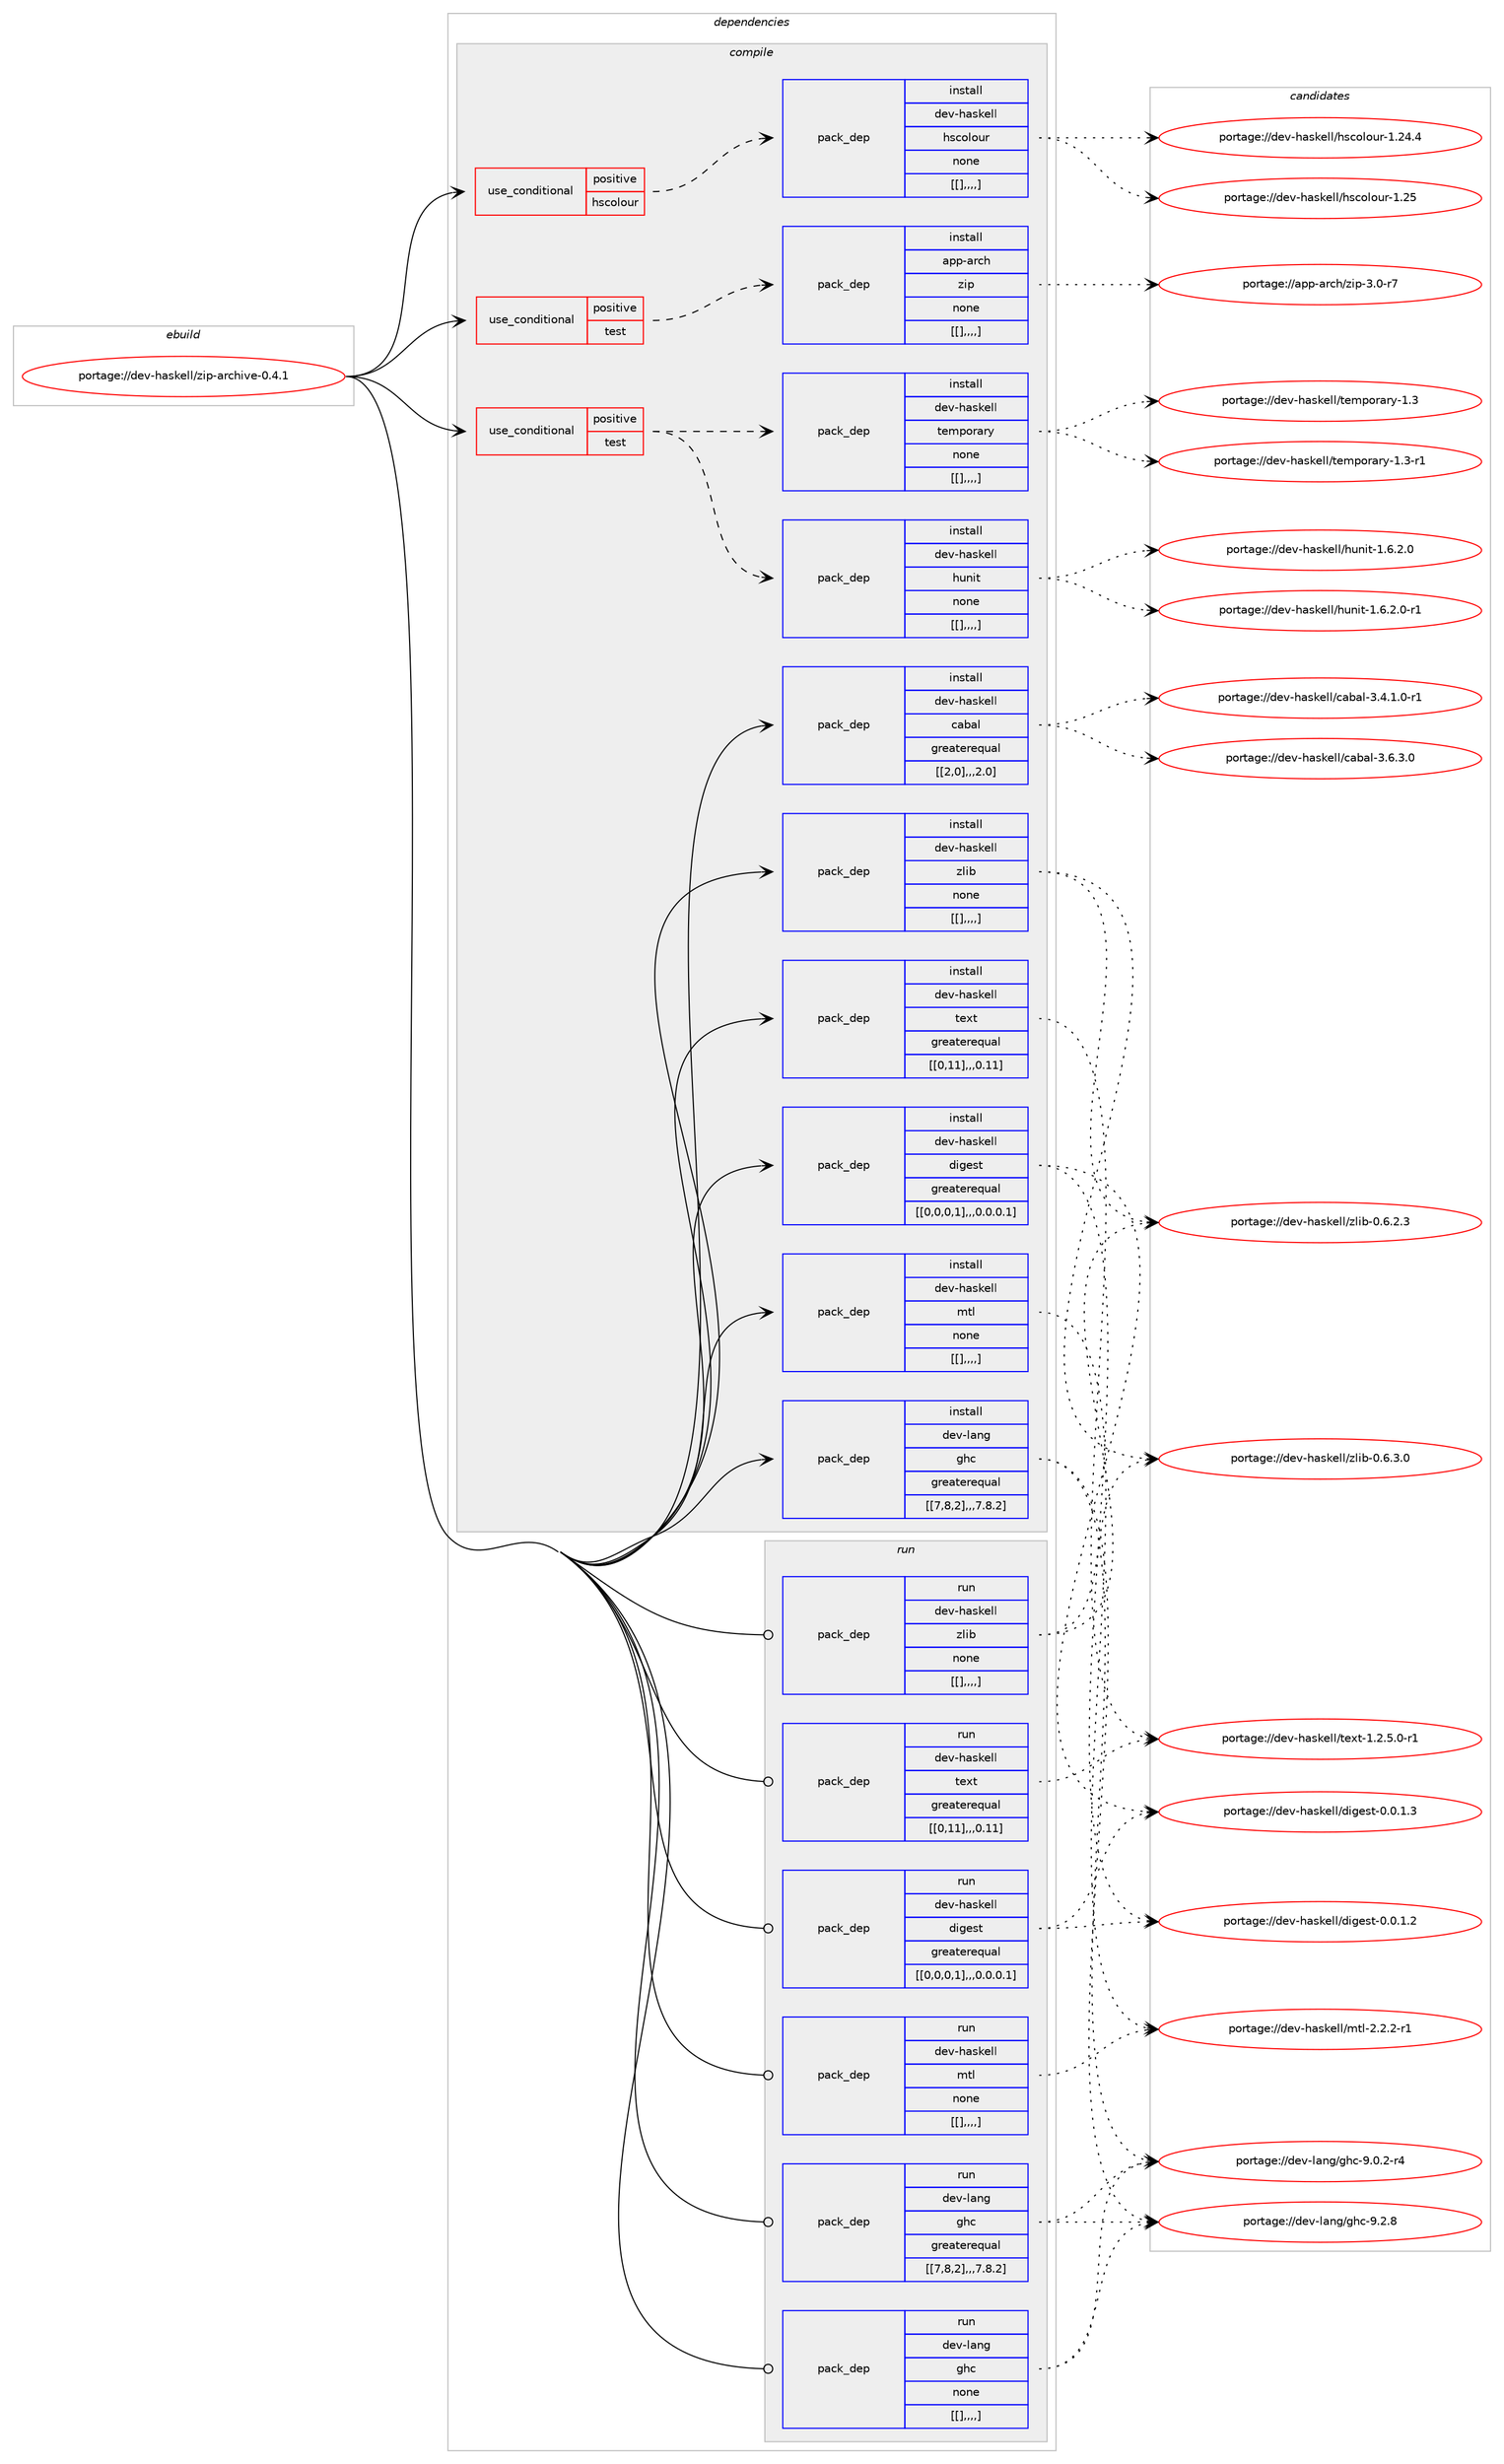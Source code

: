 digraph prolog {

# *************
# Graph options
# *************

newrank=true;
concentrate=true;
compound=true;
graph [rankdir=LR,fontname=Helvetica,fontsize=10,ranksep=1.5];#, ranksep=2.5, nodesep=0.2];
edge  [arrowhead=vee];
node  [fontname=Helvetica,fontsize=10];

# **********
# The ebuild
# **********

subgraph cluster_leftcol {
color=gray;
label=<<i>ebuild</i>>;
id [label="portage://dev-haskell/zip-archive-0.4.1", color=red, width=4, href="../dev-haskell/zip-archive-0.4.1.svg"];
}

# ****************
# The dependencies
# ****************

subgraph cluster_midcol {
color=gray;
label=<<i>dependencies</i>>;
subgraph cluster_compile {
fillcolor="#eeeeee";
style=filled;
label=<<i>compile</i>>;
subgraph cond22034 {
dependency92707 [label=<<TABLE BORDER="0" CELLBORDER="1" CELLSPACING="0" CELLPADDING="4"><TR><TD ROWSPAN="3" CELLPADDING="10">use_conditional</TD></TR><TR><TD>positive</TD></TR><TR><TD>hscolour</TD></TR></TABLE>>, shape=none, color=red];
subgraph pack69627 {
dependency92708 [label=<<TABLE BORDER="0" CELLBORDER="1" CELLSPACING="0" CELLPADDING="4" WIDTH="220"><TR><TD ROWSPAN="6" CELLPADDING="30">pack_dep</TD></TR><TR><TD WIDTH="110">install</TD></TR><TR><TD>dev-haskell</TD></TR><TR><TD>hscolour</TD></TR><TR><TD>none</TD></TR><TR><TD>[[],,,,]</TD></TR></TABLE>>, shape=none, color=blue];
}
dependency92707:e -> dependency92708:w [weight=20,style="dashed",arrowhead="vee"];
}
id:e -> dependency92707:w [weight=20,style="solid",arrowhead="vee"];
subgraph cond22035 {
dependency92709 [label=<<TABLE BORDER="0" CELLBORDER="1" CELLSPACING="0" CELLPADDING="4"><TR><TD ROWSPAN="3" CELLPADDING="10">use_conditional</TD></TR><TR><TD>positive</TD></TR><TR><TD>test</TD></TR></TABLE>>, shape=none, color=red];
subgraph pack69628 {
dependency92710 [label=<<TABLE BORDER="0" CELLBORDER="1" CELLSPACING="0" CELLPADDING="4" WIDTH="220"><TR><TD ROWSPAN="6" CELLPADDING="30">pack_dep</TD></TR><TR><TD WIDTH="110">install</TD></TR><TR><TD>app-arch</TD></TR><TR><TD>zip</TD></TR><TR><TD>none</TD></TR><TR><TD>[[],,,,]</TD></TR></TABLE>>, shape=none, color=blue];
}
dependency92709:e -> dependency92710:w [weight=20,style="dashed",arrowhead="vee"];
}
id:e -> dependency92709:w [weight=20,style="solid",arrowhead="vee"];
subgraph cond22036 {
dependency92711 [label=<<TABLE BORDER="0" CELLBORDER="1" CELLSPACING="0" CELLPADDING="4"><TR><TD ROWSPAN="3" CELLPADDING="10">use_conditional</TD></TR><TR><TD>positive</TD></TR><TR><TD>test</TD></TR></TABLE>>, shape=none, color=red];
subgraph pack69629 {
dependency92712 [label=<<TABLE BORDER="0" CELLBORDER="1" CELLSPACING="0" CELLPADDING="4" WIDTH="220"><TR><TD ROWSPAN="6" CELLPADDING="30">pack_dep</TD></TR><TR><TD WIDTH="110">install</TD></TR><TR><TD>dev-haskell</TD></TR><TR><TD>hunit</TD></TR><TR><TD>none</TD></TR><TR><TD>[[],,,,]</TD></TR></TABLE>>, shape=none, color=blue];
}
dependency92711:e -> dependency92712:w [weight=20,style="dashed",arrowhead="vee"];
subgraph pack69630 {
dependency92713 [label=<<TABLE BORDER="0" CELLBORDER="1" CELLSPACING="0" CELLPADDING="4" WIDTH="220"><TR><TD ROWSPAN="6" CELLPADDING="30">pack_dep</TD></TR><TR><TD WIDTH="110">install</TD></TR><TR><TD>dev-haskell</TD></TR><TR><TD>temporary</TD></TR><TR><TD>none</TD></TR><TR><TD>[[],,,,]</TD></TR></TABLE>>, shape=none, color=blue];
}
dependency92711:e -> dependency92713:w [weight=20,style="dashed",arrowhead="vee"];
}
id:e -> dependency92711:w [weight=20,style="solid",arrowhead="vee"];
subgraph pack69631 {
dependency92714 [label=<<TABLE BORDER="0" CELLBORDER="1" CELLSPACING="0" CELLPADDING="4" WIDTH="220"><TR><TD ROWSPAN="6" CELLPADDING="30">pack_dep</TD></TR><TR><TD WIDTH="110">install</TD></TR><TR><TD>dev-haskell</TD></TR><TR><TD>cabal</TD></TR><TR><TD>greaterequal</TD></TR><TR><TD>[[2,0],,,2.0]</TD></TR></TABLE>>, shape=none, color=blue];
}
id:e -> dependency92714:w [weight=20,style="solid",arrowhead="vee"];
subgraph pack69632 {
dependency92715 [label=<<TABLE BORDER="0" CELLBORDER="1" CELLSPACING="0" CELLPADDING="4" WIDTH="220"><TR><TD ROWSPAN="6" CELLPADDING="30">pack_dep</TD></TR><TR><TD WIDTH="110">install</TD></TR><TR><TD>dev-haskell</TD></TR><TR><TD>digest</TD></TR><TR><TD>greaterequal</TD></TR><TR><TD>[[0,0,0,1],,,0.0.0.1]</TD></TR></TABLE>>, shape=none, color=blue];
}
id:e -> dependency92715:w [weight=20,style="solid",arrowhead="vee"];
subgraph pack69633 {
dependency92716 [label=<<TABLE BORDER="0" CELLBORDER="1" CELLSPACING="0" CELLPADDING="4" WIDTH="220"><TR><TD ROWSPAN="6" CELLPADDING="30">pack_dep</TD></TR><TR><TD WIDTH="110">install</TD></TR><TR><TD>dev-haskell</TD></TR><TR><TD>mtl</TD></TR><TR><TD>none</TD></TR><TR><TD>[[],,,,]</TD></TR></TABLE>>, shape=none, color=blue];
}
id:e -> dependency92716:w [weight=20,style="solid",arrowhead="vee"];
subgraph pack69634 {
dependency92717 [label=<<TABLE BORDER="0" CELLBORDER="1" CELLSPACING="0" CELLPADDING="4" WIDTH="220"><TR><TD ROWSPAN="6" CELLPADDING="30">pack_dep</TD></TR><TR><TD WIDTH="110">install</TD></TR><TR><TD>dev-haskell</TD></TR><TR><TD>text</TD></TR><TR><TD>greaterequal</TD></TR><TR><TD>[[0,11],,,0.11]</TD></TR></TABLE>>, shape=none, color=blue];
}
id:e -> dependency92717:w [weight=20,style="solid",arrowhead="vee"];
subgraph pack69635 {
dependency92718 [label=<<TABLE BORDER="0" CELLBORDER="1" CELLSPACING="0" CELLPADDING="4" WIDTH="220"><TR><TD ROWSPAN="6" CELLPADDING="30">pack_dep</TD></TR><TR><TD WIDTH="110">install</TD></TR><TR><TD>dev-haskell</TD></TR><TR><TD>zlib</TD></TR><TR><TD>none</TD></TR><TR><TD>[[],,,,]</TD></TR></TABLE>>, shape=none, color=blue];
}
id:e -> dependency92718:w [weight=20,style="solid",arrowhead="vee"];
subgraph pack69636 {
dependency92719 [label=<<TABLE BORDER="0" CELLBORDER="1" CELLSPACING="0" CELLPADDING="4" WIDTH="220"><TR><TD ROWSPAN="6" CELLPADDING="30">pack_dep</TD></TR><TR><TD WIDTH="110">install</TD></TR><TR><TD>dev-lang</TD></TR><TR><TD>ghc</TD></TR><TR><TD>greaterequal</TD></TR><TR><TD>[[7,8,2],,,7.8.2]</TD></TR></TABLE>>, shape=none, color=blue];
}
id:e -> dependency92719:w [weight=20,style="solid",arrowhead="vee"];
}
subgraph cluster_compileandrun {
fillcolor="#eeeeee";
style=filled;
label=<<i>compile and run</i>>;
}
subgraph cluster_run {
fillcolor="#eeeeee";
style=filled;
label=<<i>run</i>>;
subgraph pack69637 {
dependency92720 [label=<<TABLE BORDER="0" CELLBORDER="1" CELLSPACING="0" CELLPADDING="4" WIDTH="220"><TR><TD ROWSPAN="6" CELLPADDING="30">pack_dep</TD></TR><TR><TD WIDTH="110">run</TD></TR><TR><TD>dev-haskell</TD></TR><TR><TD>digest</TD></TR><TR><TD>greaterequal</TD></TR><TR><TD>[[0,0,0,1],,,0.0.0.1]</TD></TR></TABLE>>, shape=none, color=blue];
}
id:e -> dependency92720:w [weight=20,style="solid",arrowhead="odot"];
subgraph pack69638 {
dependency92721 [label=<<TABLE BORDER="0" CELLBORDER="1" CELLSPACING="0" CELLPADDING="4" WIDTH="220"><TR><TD ROWSPAN="6" CELLPADDING="30">pack_dep</TD></TR><TR><TD WIDTH="110">run</TD></TR><TR><TD>dev-haskell</TD></TR><TR><TD>mtl</TD></TR><TR><TD>none</TD></TR><TR><TD>[[],,,,]</TD></TR></TABLE>>, shape=none, color=blue];
}
id:e -> dependency92721:w [weight=20,style="solid",arrowhead="odot"];
subgraph pack69639 {
dependency92722 [label=<<TABLE BORDER="0" CELLBORDER="1" CELLSPACING="0" CELLPADDING="4" WIDTH="220"><TR><TD ROWSPAN="6" CELLPADDING="30">pack_dep</TD></TR><TR><TD WIDTH="110">run</TD></TR><TR><TD>dev-haskell</TD></TR><TR><TD>text</TD></TR><TR><TD>greaterequal</TD></TR><TR><TD>[[0,11],,,0.11]</TD></TR></TABLE>>, shape=none, color=blue];
}
id:e -> dependency92722:w [weight=20,style="solid",arrowhead="odot"];
subgraph pack69640 {
dependency92723 [label=<<TABLE BORDER="0" CELLBORDER="1" CELLSPACING="0" CELLPADDING="4" WIDTH="220"><TR><TD ROWSPAN="6" CELLPADDING="30">pack_dep</TD></TR><TR><TD WIDTH="110">run</TD></TR><TR><TD>dev-haskell</TD></TR><TR><TD>zlib</TD></TR><TR><TD>none</TD></TR><TR><TD>[[],,,,]</TD></TR></TABLE>>, shape=none, color=blue];
}
id:e -> dependency92723:w [weight=20,style="solid",arrowhead="odot"];
subgraph pack69641 {
dependency92724 [label=<<TABLE BORDER="0" CELLBORDER="1" CELLSPACING="0" CELLPADDING="4" WIDTH="220"><TR><TD ROWSPAN="6" CELLPADDING="30">pack_dep</TD></TR><TR><TD WIDTH="110">run</TD></TR><TR><TD>dev-lang</TD></TR><TR><TD>ghc</TD></TR><TR><TD>greaterequal</TD></TR><TR><TD>[[7,8,2],,,7.8.2]</TD></TR></TABLE>>, shape=none, color=blue];
}
id:e -> dependency92724:w [weight=20,style="solid",arrowhead="odot"];
subgraph pack69642 {
dependency92725 [label=<<TABLE BORDER="0" CELLBORDER="1" CELLSPACING="0" CELLPADDING="4" WIDTH="220"><TR><TD ROWSPAN="6" CELLPADDING="30">pack_dep</TD></TR><TR><TD WIDTH="110">run</TD></TR><TR><TD>dev-lang</TD></TR><TR><TD>ghc</TD></TR><TR><TD>none</TD></TR><TR><TD>[[],,,,]</TD></TR></TABLE>>, shape=none, color=blue];
}
id:e -> dependency92725:w [weight=20,style="solid",arrowhead="odot"];
}
}

# **************
# The candidates
# **************

subgraph cluster_choices {
rank=same;
color=gray;
label=<<i>candidates</i>>;

subgraph choice69627 {
color=black;
nodesep=1;
choice100101118451049711510710110810847104115991111081111171144549465053 [label="portage://dev-haskell/hscolour-1.25", color=red, width=4,href="../dev-haskell/hscolour-1.25.svg"];
choice1001011184510497115107101108108471041159911110811111711445494650524652 [label="portage://dev-haskell/hscolour-1.24.4", color=red, width=4,href="../dev-haskell/hscolour-1.24.4.svg"];
dependency92708:e -> choice100101118451049711510710110810847104115991111081111171144549465053:w [style=dotted,weight="100"];
dependency92708:e -> choice1001011184510497115107101108108471041159911110811111711445494650524652:w [style=dotted,weight="100"];
}
subgraph choice69628 {
color=black;
nodesep=1;
choice9711211245971149910447122105112455146484511455 [label="portage://app-arch/zip-3.0-r7", color=red, width=4,href="../app-arch/zip-3.0-r7.svg"];
dependency92710:e -> choice9711211245971149910447122105112455146484511455:w [style=dotted,weight="100"];
}
subgraph choice69629 {
color=black;
nodesep=1;
choice10010111845104971151071011081084710411711010511645494654465046484511449 [label="portage://dev-haskell/hunit-1.6.2.0-r1", color=red, width=4,href="../dev-haskell/hunit-1.6.2.0-r1.svg"];
choice1001011184510497115107101108108471041171101051164549465446504648 [label="portage://dev-haskell/hunit-1.6.2.0", color=red, width=4,href="../dev-haskell/hunit-1.6.2.0.svg"];
dependency92712:e -> choice10010111845104971151071011081084710411711010511645494654465046484511449:w [style=dotted,weight="100"];
dependency92712:e -> choice1001011184510497115107101108108471041171101051164549465446504648:w [style=dotted,weight="100"];
}
subgraph choice69630 {
color=black;
nodesep=1;
choice10010111845104971151071011081084711610110911211111497114121454946514511449 [label="portage://dev-haskell/temporary-1.3-r1", color=red, width=4,href="../dev-haskell/temporary-1.3-r1.svg"];
choice1001011184510497115107101108108471161011091121111149711412145494651 [label="portage://dev-haskell/temporary-1.3", color=red, width=4,href="../dev-haskell/temporary-1.3.svg"];
dependency92713:e -> choice10010111845104971151071011081084711610110911211111497114121454946514511449:w [style=dotted,weight="100"];
dependency92713:e -> choice1001011184510497115107101108108471161011091121111149711412145494651:w [style=dotted,weight="100"];
}
subgraph choice69631 {
color=black;
nodesep=1;
choice100101118451049711510710110810847999798971084551465446514648 [label="portage://dev-haskell/cabal-3.6.3.0", color=red, width=4,href="../dev-haskell/cabal-3.6.3.0.svg"];
choice1001011184510497115107101108108479997989710845514652464946484511449 [label="portage://dev-haskell/cabal-3.4.1.0-r1", color=red, width=4,href="../dev-haskell/cabal-3.4.1.0-r1.svg"];
dependency92714:e -> choice100101118451049711510710110810847999798971084551465446514648:w [style=dotted,weight="100"];
dependency92714:e -> choice1001011184510497115107101108108479997989710845514652464946484511449:w [style=dotted,weight="100"];
}
subgraph choice69632 {
color=black;
nodesep=1;
choice1001011184510497115107101108108471001051031011151164548464846494651 [label="portage://dev-haskell/digest-0.0.1.3", color=red, width=4,href="../dev-haskell/digest-0.0.1.3.svg"];
choice1001011184510497115107101108108471001051031011151164548464846494650 [label="portage://dev-haskell/digest-0.0.1.2", color=red, width=4,href="../dev-haskell/digest-0.0.1.2.svg"];
dependency92715:e -> choice1001011184510497115107101108108471001051031011151164548464846494651:w [style=dotted,weight="100"];
dependency92715:e -> choice1001011184510497115107101108108471001051031011151164548464846494650:w [style=dotted,weight="100"];
}
subgraph choice69633 {
color=black;
nodesep=1;
choice1001011184510497115107101108108471091161084550465046504511449 [label="portage://dev-haskell/mtl-2.2.2-r1", color=red, width=4,href="../dev-haskell/mtl-2.2.2-r1.svg"];
dependency92716:e -> choice1001011184510497115107101108108471091161084550465046504511449:w [style=dotted,weight="100"];
}
subgraph choice69634 {
color=black;
nodesep=1;
choice10010111845104971151071011081084711610112011645494650465346484511449 [label="portage://dev-haskell/text-1.2.5.0-r1", color=red, width=4,href="../dev-haskell/text-1.2.5.0-r1.svg"];
dependency92717:e -> choice10010111845104971151071011081084711610112011645494650465346484511449:w [style=dotted,weight="100"];
}
subgraph choice69635 {
color=black;
nodesep=1;
choice100101118451049711510710110810847122108105984548465446514648 [label="portage://dev-haskell/zlib-0.6.3.0", color=red, width=4,href="../dev-haskell/zlib-0.6.3.0.svg"];
choice100101118451049711510710110810847122108105984548465446504651 [label="portage://dev-haskell/zlib-0.6.2.3", color=red, width=4,href="../dev-haskell/zlib-0.6.2.3.svg"];
dependency92718:e -> choice100101118451049711510710110810847122108105984548465446514648:w [style=dotted,weight="100"];
dependency92718:e -> choice100101118451049711510710110810847122108105984548465446504651:w [style=dotted,weight="100"];
}
subgraph choice69636 {
color=black;
nodesep=1;
choice10010111845108971101034710310499455746504656 [label="portage://dev-lang/ghc-9.2.8", color=red, width=4,href="../dev-lang/ghc-9.2.8.svg"];
choice100101118451089711010347103104994557464846504511452 [label="portage://dev-lang/ghc-9.0.2-r4", color=red, width=4,href="../dev-lang/ghc-9.0.2-r4.svg"];
dependency92719:e -> choice10010111845108971101034710310499455746504656:w [style=dotted,weight="100"];
dependency92719:e -> choice100101118451089711010347103104994557464846504511452:w [style=dotted,weight="100"];
}
subgraph choice69637 {
color=black;
nodesep=1;
choice1001011184510497115107101108108471001051031011151164548464846494651 [label="portage://dev-haskell/digest-0.0.1.3", color=red, width=4,href="../dev-haskell/digest-0.0.1.3.svg"];
choice1001011184510497115107101108108471001051031011151164548464846494650 [label="portage://dev-haskell/digest-0.0.1.2", color=red, width=4,href="../dev-haskell/digest-0.0.1.2.svg"];
dependency92720:e -> choice1001011184510497115107101108108471001051031011151164548464846494651:w [style=dotted,weight="100"];
dependency92720:e -> choice1001011184510497115107101108108471001051031011151164548464846494650:w [style=dotted,weight="100"];
}
subgraph choice69638 {
color=black;
nodesep=1;
choice1001011184510497115107101108108471091161084550465046504511449 [label="portage://dev-haskell/mtl-2.2.2-r1", color=red, width=4,href="../dev-haskell/mtl-2.2.2-r1.svg"];
dependency92721:e -> choice1001011184510497115107101108108471091161084550465046504511449:w [style=dotted,weight="100"];
}
subgraph choice69639 {
color=black;
nodesep=1;
choice10010111845104971151071011081084711610112011645494650465346484511449 [label="portage://dev-haskell/text-1.2.5.0-r1", color=red, width=4,href="../dev-haskell/text-1.2.5.0-r1.svg"];
dependency92722:e -> choice10010111845104971151071011081084711610112011645494650465346484511449:w [style=dotted,weight="100"];
}
subgraph choice69640 {
color=black;
nodesep=1;
choice100101118451049711510710110810847122108105984548465446514648 [label="portage://dev-haskell/zlib-0.6.3.0", color=red, width=4,href="../dev-haskell/zlib-0.6.3.0.svg"];
choice100101118451049711510710110810847122108105984548465446504651 [label="portage://dev-haskell/zlib-0.6.2.3", color=red, width=4,href="../dev-haskell/zlib-0.6.2.3.svg"];
dependency92723:e -> choice100101118451049711510710110810847122108105984548465446514648:w [style=dotted,weight="100"];
dependency92723:e -> choice100101118451049711510710110810847122108105984548465446504651:w [style=dotted,weight="100"];
}
subgraph choice69641 {
color=black;
nodesep=1;
choice10010111845108971101034710310499455746504656 [label="portage://dev-lang/ghc-9.2.8", color=red, width=4,href="../dev-lang/ghc-9.2.8.svg"];
choice100101118451089711010347103104994557464846504511452 [label="portage://dev-lang/ghc-9.0.2-r4", color=red, width=4,href="../dev-lang/ghc-9.0.2-r4.svg"];
dependency92724:e -> choice10010111845108971101034710310499455746504656:w [style=dotted,weight="100"];
dependency92724:e -> choice100101118451089711010347103104994557464846504511452:w [style=dotted,weight="100"];
}
subgraph choice69642 {
color=black;
nodesep=1;
choice10010111845108971101034710310499455746504656 [label="portage://dev-lang/ghc-9.2.8", color=red, width=4,href="../dev-lang/ghc-9.2.8.svg"];
choice100101118451089711010347103104994557464846504511452 [label="portage://dev-lang/ghc-9.0.2-r4", color=red, width=4,href="../dev-lang/ghc-9.0.2-r4.svg"];
dependency92725:e -> choice10010111845108971101034710310499455746504656:w [style=dotted,weight="100"];
dependency92725:e -> choice100101118451089711010347103104994557464846504511452:w [style=dotted,weight="100"];
}
}

}

